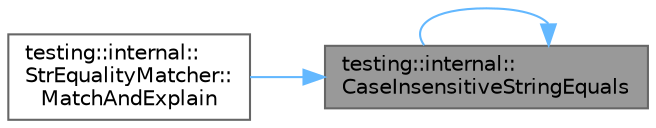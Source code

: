 digraph "testing::internal::CaseInsensitiveStringEquals"
{
 // LATEX_PDF_SIZE
  bgcolor="transparent";
  edge [fontname=Helvetica,fontsize=10,labelfontname=Helvetica,labelfontsize=10];
  node [fontname=Helvetica,fontsize=10,shape=box,height=0.2,width=0.4];
  rankdir="RL";
  Node1 [id="Node000001",label="testing::internal::\lCaseInsensitiveStringEquals",height=0.2,width=0.4,color="gray40", fillcolor="grey60", style="filled", fontcolor="black",tooltip=" "];
  Node1 -> Node1 [id="edge1_Node000001_Node000001",dir="back",color="steelblue1",style="solid",tooltip=" "];
  Node1 -> Node2 [id="edge2_Node000001_Node000002",dir="back",color="steelblue1",style="solid",tooltip=" "];
  Node2 [id="Node000002",label="testing::internal::\lStrEqualityMatcher::\lMatchAndExplain",height=0.2,width=0.4,color="grey40", fillcolor="white", style="filled",URL="$classtesting_1_1internal_1_1_str_equality_matcher.html#aedb1ac6fc8c15b318dfd8e99927aa2e1",tooltip=" "];
}
